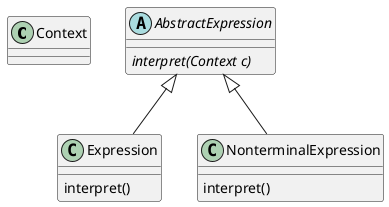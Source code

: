@startuml
'https://plantuml.com/class-diagram

class Context

abstract class AbstractExpression {
    {abstract} interpret(Context c)
}

AbstractExpression <|-- Expression
AbstractExpression <|-- NonterminalExpression


class Expression {
    interpret()
}

class NonterminalExpression {
    interpret()
}
@enduml